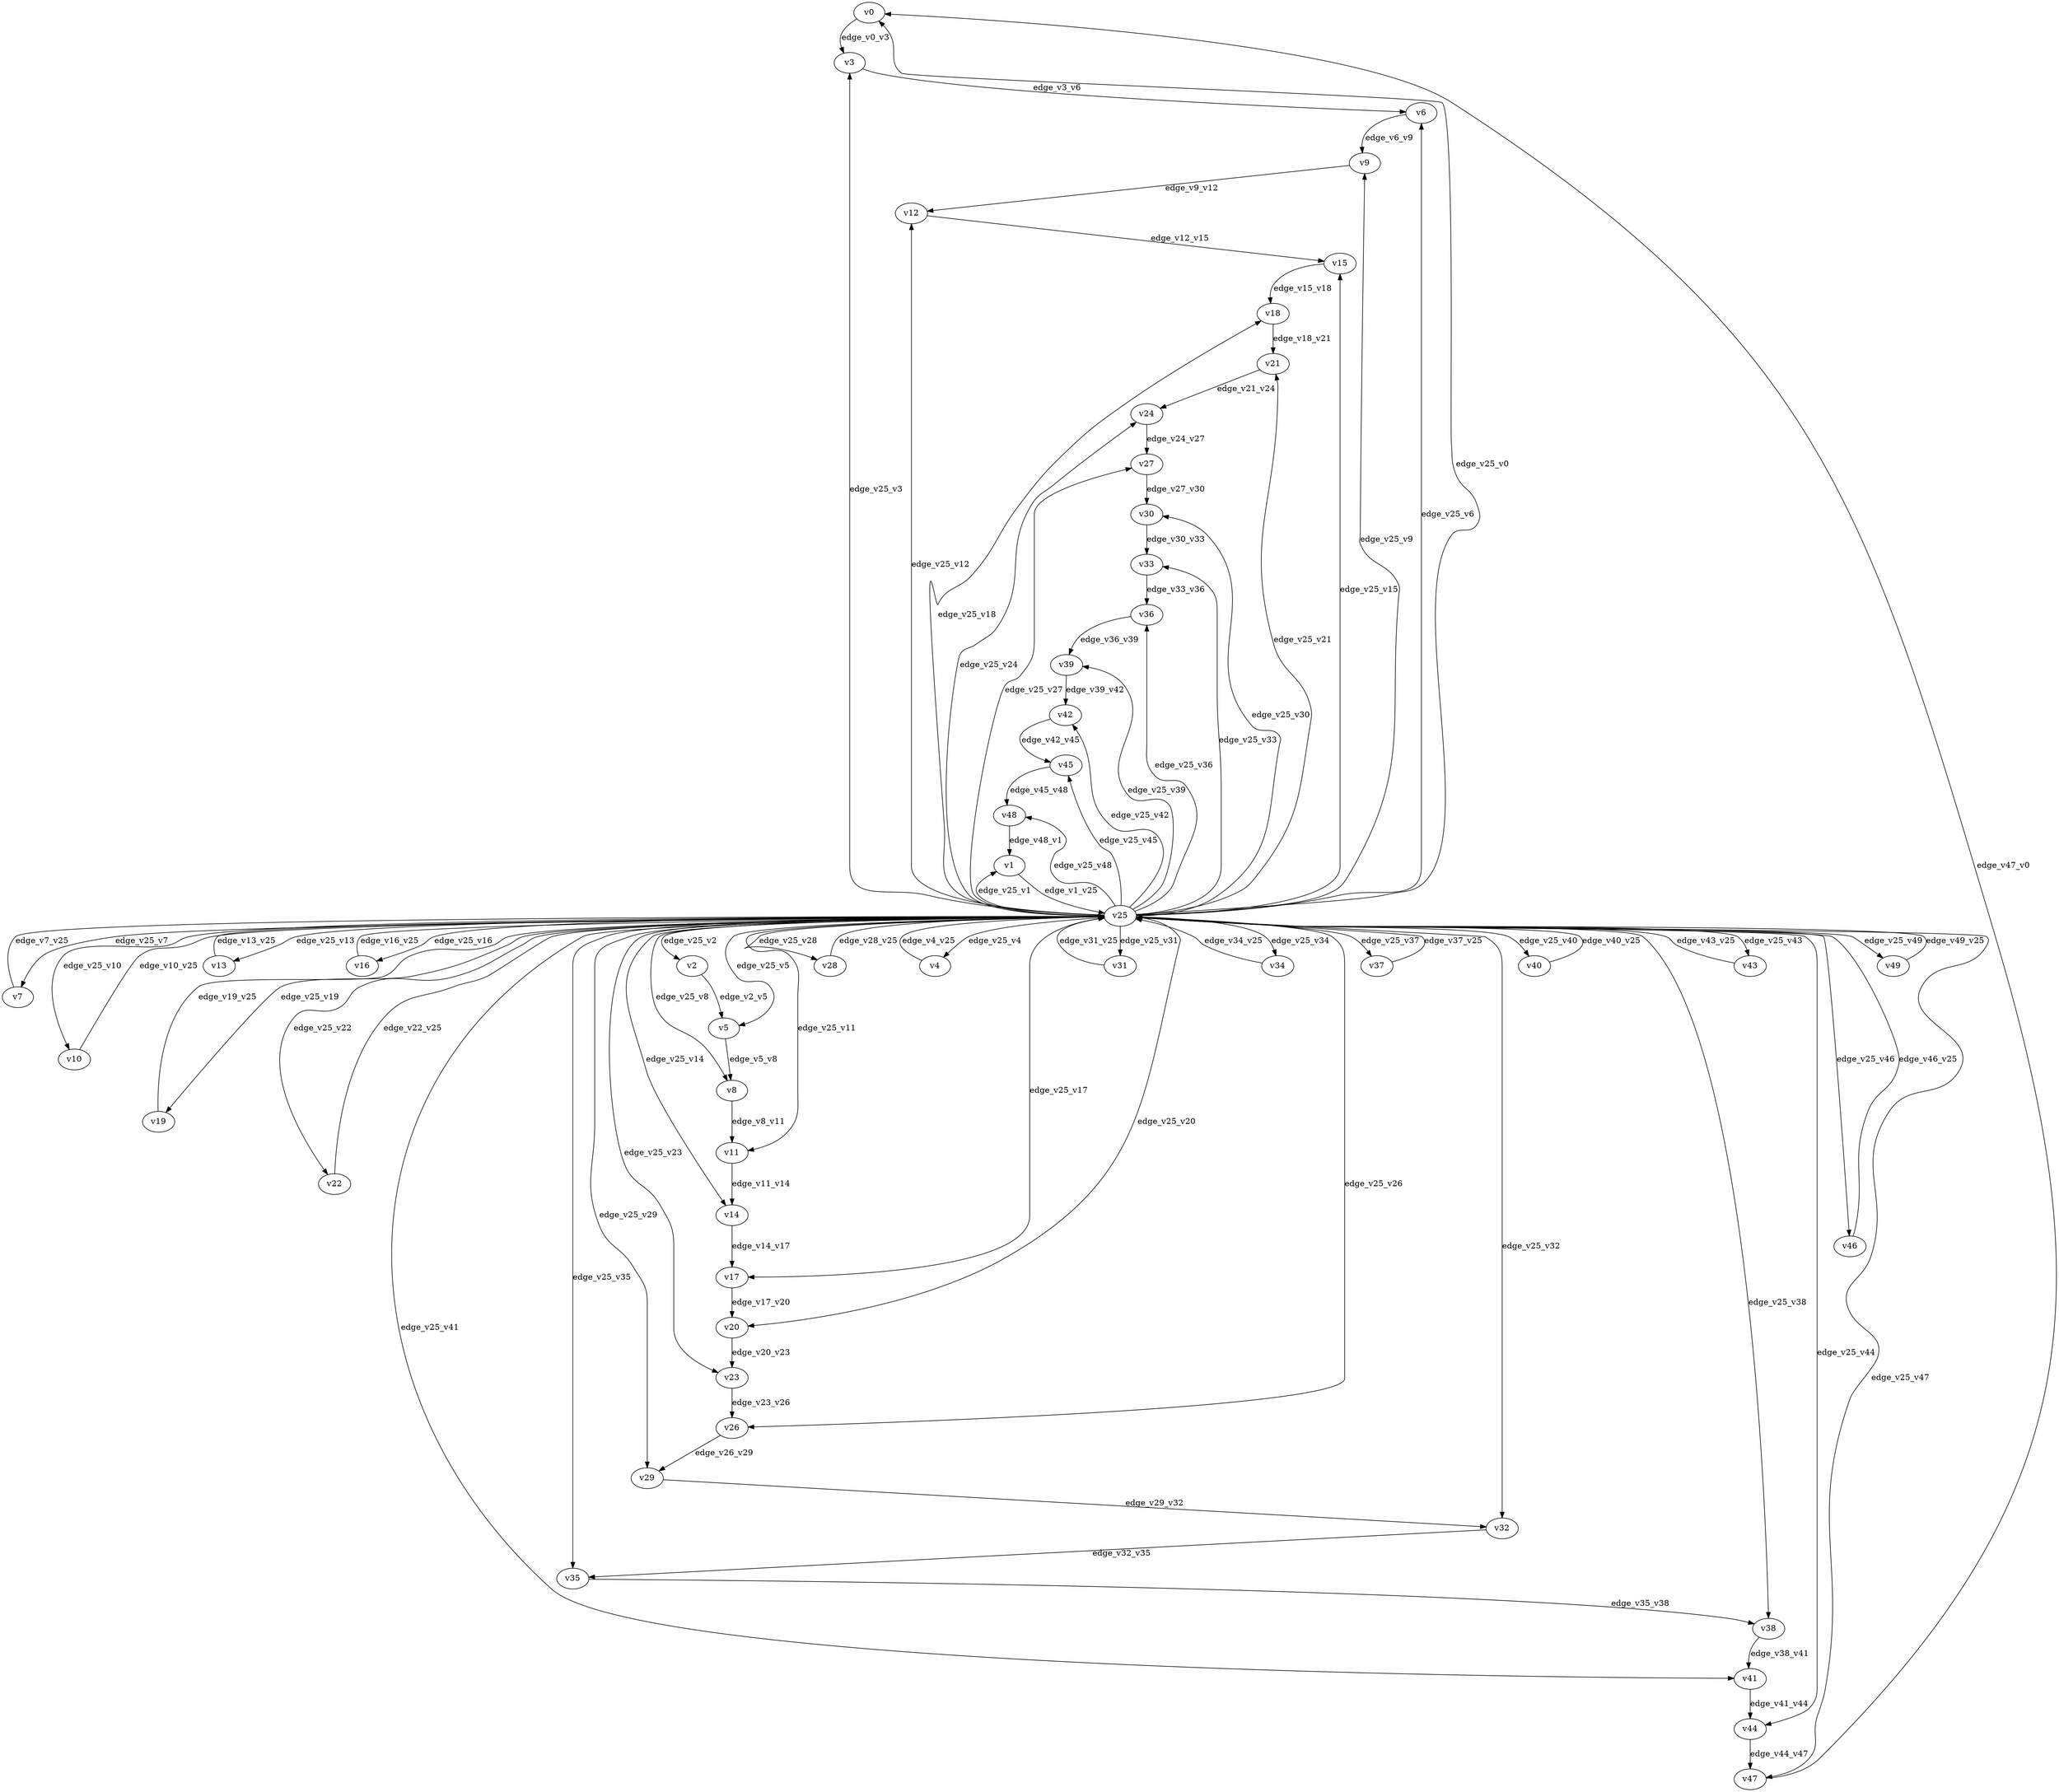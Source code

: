 digraph test067 {
    // Discounted game test case
    // Vertex properties: name [player=X]
    // Edge properties: [weight=Y, discount=Z]

    v0 [name="v0", player=0];
    v1 [name="v1", player=1];
    v2 [name="v2", player=0];
    v3 [name="v3", player=1];
    v4 [name="v4", player=0];
    v5 [name="v5", player=1];
    v6 [name="v6", player=0];
    v7 [name="v7", player=1];
    v8 [name="v8", player=0];
    v9 [name="v9", player=1];
    v10 [name="v10", player=0];
    v11 [name="v11", player=1];
    v12 [name="v12", player=0];
    v13 [name="v13", player=1];
    v14 [name="v14", player=0];
    v15 [name="v15", player=1];
    v16 [name="v16", player=0];
    v17 [name="v17", player=1];
    v18 [name="v18", player=0];
    v19 [name="v19", player=1];
    v20 [name="v20", player=0];
    v21 [name="v21", player=1];
    v22 [name="v22", player=0];
    v23 [name="v23", player=1];
    v24 [name="v24", player=0];
    v25 [name="v25", player=0];
    v26 [name="v26", player=0];
    v27 [name="v27", player=1];
    v28 [name="v28", player=0];
    v29 [name="v29", player=1];
    v30 [name="v30", player=0];
    v31 [name="v31", player=1];
    v32 [name="v32", player=0];
    v33 [name="v33", player=1];
    v34 [name="v34", player=0];
    v35 [name="v35", player=1];
    v36 [name="v36", player=0];
    v37 [name="v37", player=1];
    v38 [name="v38", player=0];
    v39 [name="v39", player=1];
    v40 [name="v40", player=0];
    v41 [name="v41", player=1];
    v42 [name="v42", player=0];
    v43 [name="v43", player=1];
    v44 [name="v44", player=0];
    v45 [name="v45", player=1];
    v46 [name="v46", player=0];
    v47 [name="v47", player=1];
    v48 [name="v48", player=0];
    v49 [name="v49", player=1];

    v25 -> v0 [label="edge_v25_v0", weight=-4.86, discount=0.482];
    v25 -> v1 [label="edge_v25_v1", weight=5.29, discount=0.482];
    v1 -> v25 [label="edge_v1_v25", weight=8.21, discount=0.482];
    v25 -> v2 [label="edge_v25_v2", weight=9.69, discount=0.482];
    v25 -> v3 [label="edge_v25_v3", weight=4.81, discount=0.482];
    v25 -> v4 [label="edge_v25_v4", weight=2.51, discount=0.482];
    v4 -> v25 [label="edge_v4_v25", weight=2.54, discount=0.482];
    v25 -> v5 [label="edge_v25_v5", weight=-0.51, discount=0.482];
    v25 -> v6 [label="edge_v25_v6", weight=7.80, discount=0.482];
    v25 -> v7 [label="edge_v25_v7", weight=0.34, discount=0.482];
    v7 -> v25 [label="edge_v7_v25", weight=-1.81, discount=0.482];
    v25 -> v8 [label="edge_v25_v8", weight=-3.09, discount=0.482];
    v25 -> v9 [label="edge_v25_v9", weight=-0.67, discount=0.482];
    v25 -> v10 [label="edge_v25_v10", weight=-4.35, discount=0.482];
    v10 -> v25 [label="edge_v10_v25", weight=-3.64, discount=0.482];
    v25 -> v11 [label="edge_v25_v11", weight=1.48, discount=0.482];
    v25 -> v12 [label="edge_v25_v12", weight=7.49, discount=0.482];
    v25 -> v13 [label="edge_v25_v13", weight=7.05, discount=0.482];
    v13 -> v25 [label="edge_v13_v25", weight=8.60, discount=0.482];
    v25 -> v14 [label="edge_v25_v14", weight=1.00, discount=0.482];
    v25 -> v15 [label="edge_v25_v15", weight=8.39, discount=0.482];
    v25 -> v16 [label="edge_v25_v16", weight=-0.23, discount=0.482];
    v16 -> v25 [label="edge_v16_v25", weight=2.64, discount=0.482];
    v25 -> v17 [label="edge_v25_v17", weight=2.85, discount=0.482];
    v25 -> v18 [label="edge_v25_v18", weight=-4.10, discount=0.482];
    v25 -> v19 [label="edge_v25_v19", weight=-2.69, discount=0.482];
    v19 -> v25 [label="edge_v19_v25", weight=-2.85, discount=0.482];
    v25 -> v20 [label="edge_v25_v20", weight=0.45, discount=0.482];
    v25 -> v21 [label="edge_v25_v21", weight=0.07, discount=0.482];
    v25 -> v22 [label="edge_v25_v22", weight=-5.31, discount=0.482];
    v22 -> v25 [label="edge_v22_v25", weight=-3.99, discount=0.482];
    v25 -> v23 [label="edge_v25_v23", weight=2.02, discount=0.482];
    v25 -> v24 [label="edge_v25_v24", weight=-2.05, discount=0.482];
    v25 -> v26 [label="edge_v25_v26", weight=1.81, discount=0.482];
    v25 -> v27 [label="edge_v25_v27", weight=3.74, discount=0.482];
    v25 -> v28 [label="edge_v25_v28", weight=5.91, discount=0.482];
    v28 -> v25 [label="edge_v28_v25", weight=8.06, discount=0.482];
    v25 -> v29 [label="edge_v25_v29", weight=4.58, discount=0.482];
    v25 -> v30 [label="edge_v25_v30", weight=-4.65, discount=0.482];
    v25 -> v31 [label="edge_v25_v31", weight=7.39, discount=0.482];
    v31 -> v25 [label="edge_v31_v25", weight=6.66, discount=0.482];
    v25 -> v32 [label="edge_v25_v32", weight=7.27, discount=0.482];
    v25 -> v33 [label="edge_v25_v33", weight=6.23, discount=0.482];
    v25 -> v34 [label="edge_v25_v34", weight=6.85, discount=0.482];
    v34 -> v25 [label="edge_v34_v25", weight=4.22, discount=0.482];
    v25 -> v35 [label="edge_v25_v35", weight=7.28, discount=0.482];
    v25 -> v36 [label="edge_v25_v36", weight=2.31, discount=0.482];
    v25 -> v37 [label="edge_v25_v37", weight=6.83, discount=0.482];
    v37 -> v25 [label="edge_v37_v25", weight=5.96, discount=0.482];
    v25 -> v38 [label="edge_v25_v38", weight=-1.78, discount=0.482];
    v25 -> v39 [label="edge_v25_v39", weight=-2.02, discount=0.482];
    v25 -> v40 [label="edge_v25_v40", weight=6.05, discount=0.482];
    v40 -> v25 [label="edge_v40_v25", weight=5.49, discount=0.482];
    v25 -> v41 [label="edge_v25_v41", weight=-2.07, discount=0.482];
    v25 -> v42 [label="edge_v25_v42", weight=0.74, discount=0.482];
    v25 -> v43 [label="edge_v25_v43", weight=8.07, discount=0.482];
    v43 -> v25 [label="edge_v43_v25", weight=5.13, discount=0.482];
    v25 -> v44 [label="edge_v25_v44", weight=3.71, discount=0.482];
    v25 -> v45 [label="edge_v25_v45", weight=6.37, discount=0.482];
    v25 -> v46 [label="edge_v25_v46", weight=-2.01, discount=0.482];
    v46 -> v25 [label="edge_v46_v25", weight=-4.61, discount=0.482];
    v25 -> v47 [label="edge_v25_v47", weight=-5.07, discount=0.482];
    v25 -> v48 [label="edge_v25_v48", weight=-1.44, discount=0.482];
    v25 -> v49 [label="edge_v25_v49", weight=6.58, discount=0.482];
    v49 -> v25 [label="edge_v49_v25", weight=4.49, discount=0.482];
    v0 -> v3 [label="edge_v0_v3", weight=-2.87, discount=0.482];
    v2 -> v5 [label="edge_v2_v5", weight=6.20, discount=0.482];
    v3 -> v6 [label="edge_v3_v6", weight=0.02, discount=0.482];
    v5 -> v8 [label="edge_v5_v8", weight=0.40, discount=0.482];
    v6 -> v9 [label="edge_v6_v9", weight=4.96, discount=0.482];
    v8 -> v11 [label="edge_v8_v11", weight=4.72, discount=0.482];
    v9 -> v12 [label="edge_v9_v12", weight=2.94, discount=0.482];
    v11 -> v14 [label="edge_v11_v14", weight=3.34, discount=0.482];
    v12 -> v15 [label="edge_v12_v15", weight=-0.53, discount=0.482];
    v14 -> v17 [label="edge_v14_v17", weight=2.64, discount=0.482];
    v15 -> v18 [label="edge_v15_v18", weight=2.80, discount=0.482];
    v17 -> v20 [label="edge_v17_v20", weight=6.14, discount=0.482];
    v18 -> v21 [label="edge_v18_v21", weight=6.34, discount=0.482];
    v20 -> v23 [label="edge_v20_v23", weight=3.80, discount=0.482];
    v21 -> v24 [label="edge_v21_v24", weight=1.60, discount=0.482];
    v23 -> v26 [label="edge_v23_v26", weight=5.68, discount=0.482];
    v24 -> v27 [label="edge_v24_v27", weight=5.06, discount=0.482];
    v26 -> v29 [label="edge_v26_v29", weight=1.73, discount=0.482];
    v27 -> v30 [label="edge_v27_v30", weight=4.62, discount=0.482];
    v29 -> v32 [label="edge_v29_v32", weight=-0.05, discount=0.482];
    v30 -> v33 [label="edge_v30_v33", weight=3.56, discount=0.482];
    v32 -> v35 [label="edge_v32_v35", weight=6.49, discount=0.482];
    v33 -> v36 [label="edge_v33_v36", weight=6.18, discount=0.482];
    v35 -> v38 [label="edge_v35_v38", weight=-1.88, discount=0.482];
    v36 -> v39 [label="edge_v36_v39", weight=4.13, discount=0.482];
    v38 -> v41 [label="edge_v38_v41", weight=-1.84, discount=0.482];
    v39 -> v42 [label="edge_v39_v42", weight=6.34, discount=0.482];
    v41 -> v44 [label="edge_v41_v44", weight=6.27, discount=0.482];
    v42 -> v45 [label="edge_v42_v45", weight=-1.46, discount=0.482];
    v44 -> v47 [label="edge_v44_v47", weight=5.06, discount=0.482];
    v45 -> v48 [label="edge_v45_v48", weight=4.90, discount=0.482];
    v47 -> v0 [label="edge_v47_v0", weight=0.86, discount=0.482];
    v48 -> v1 [label="edge_v48_v1", weight=5.63, discount=0.482];
}
